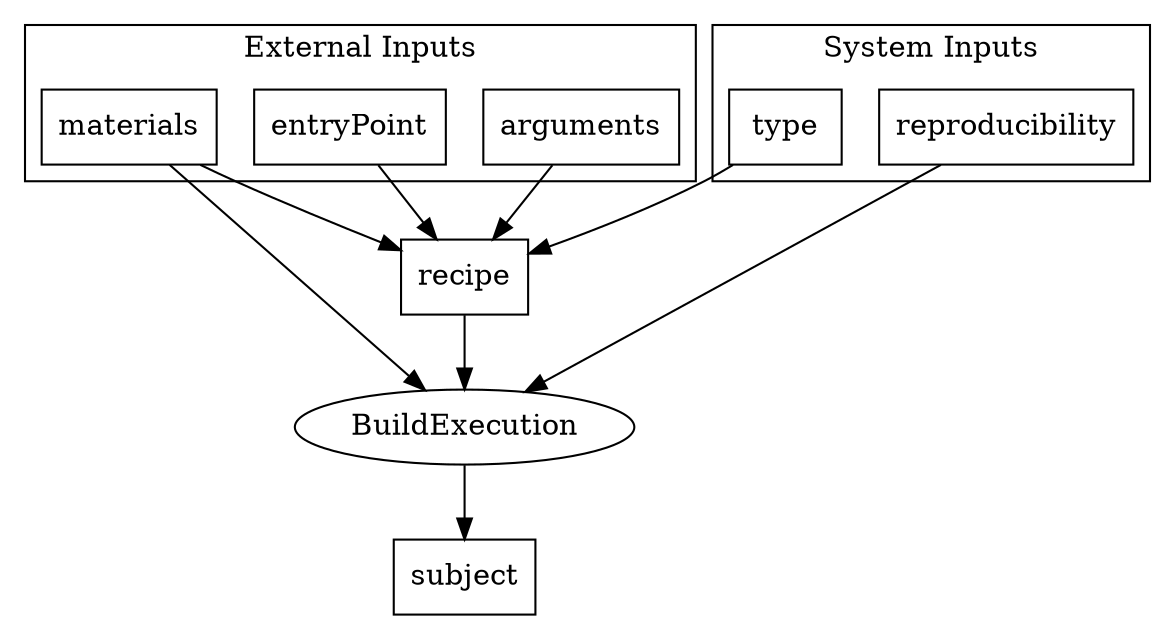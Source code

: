 digraph {
  node [shape=rect];
  subgraph cluster_external {
    label="External Inputs";
    materials;
    entryPoint;
    arguments;
  }
  subgraph cluster_system {
    label="System Inputs";
    reproducibility;
    type;
  }
  BuildExecution [shape=oval];
  {type, entryPoint, arguments, materials} -> recipe;
  {recipe, materials, reproducibility} -> BuildExecution -> subject;
}
